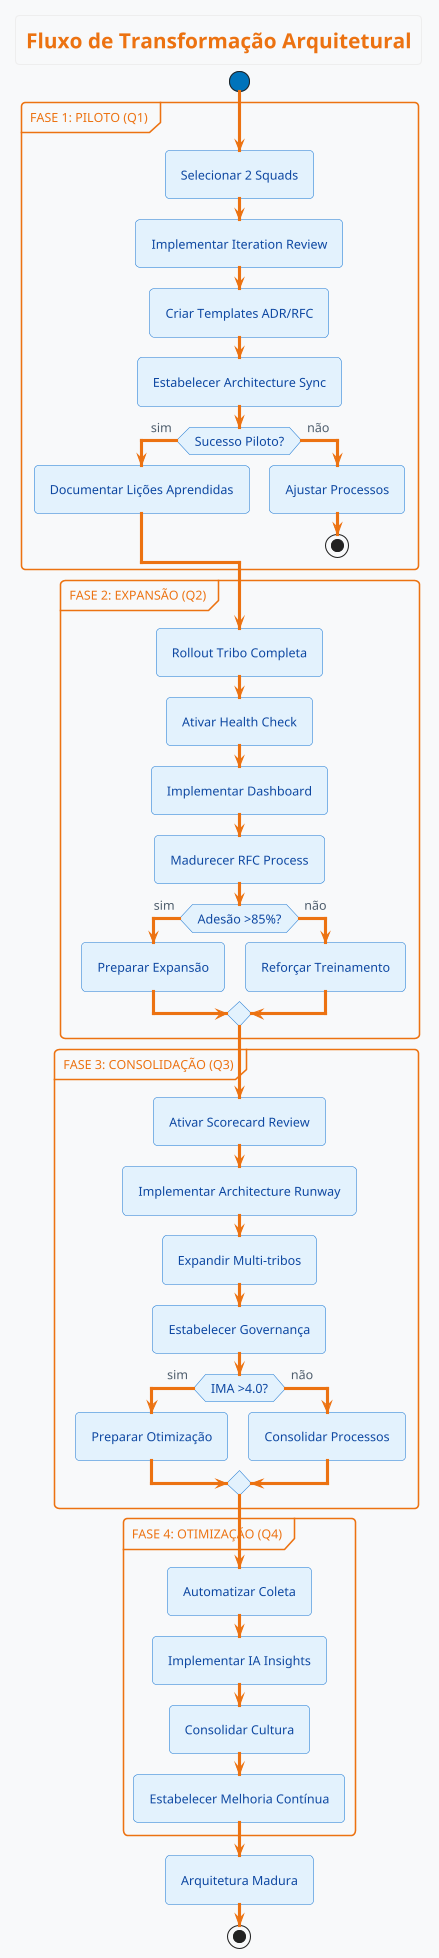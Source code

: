 @startuml transformacao
!theme aws-orange
title Fluxo de Transformação Arquitetural
skinparam backgroundColor #f8f9fa
skinparam activity {
  BackgroundColor #e3f2fd
  BorderColor #1976d2
  FontColor #0d47a1
}

start

partition "FASE 1: PILOTO (Q1)" {
  :Selecionar 2 Squads;
  :Implementar Iteration Review;
  :Criar Templates ADR/RFC;
  :Estabelecer Architecture Sync;
  
  if (Sucesso Piloto?) then (sim)
    :Documentar Lições Aprendidas;
  else (não)
    :Ajustar Processos;
    stop
  endif
}

partition "FASE 2: EXPANSÃO (Q2)" {
  :Rollout Tribo Completa;
  :Ativar Health Check;
  :Implementar Dashboard;
  :Madurecer RFC Process;
  
  if (Adesão >85%?) then (sim)
    :Preparar Expansão;
  else (não)
    :Reforçar Treinamento;
  endif
}

partition "FASE 3: CONSOLIDAÇÃO (Q3)" {
  :Ativar Scorecard Review;
  :Implementar Architecture Runway;
  :Expandir Multi-tribos;
  :Estabelecer Governança;
  
  if (IMA >4.0?) then (sim)
    :Preparar Otimização;
  else (não)
    :Consolidar Processos;
  endif
}

partition "FASE 4: OTIMIZAÇÃO (Q4)" {
  :Automatizar Coleta;
  :Implementar IA Insights;
  :Consolidar Cultura;
  :Estabelecer Melhoria Contínua;
}

:Arquitetura Madura;
stop

@enduml
